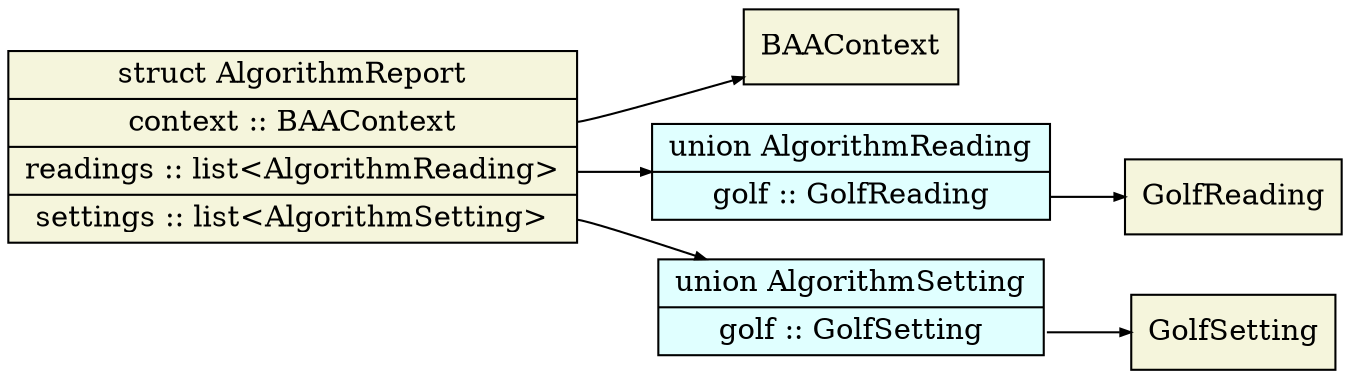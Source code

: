 digraph "algorithm" {
node [style=filled, shape=record];
edge [arrowsize=0.5];
rankdir=LR
node [fillcolor=lightcyan];
AlgorithmReading [label="union AlgorithmReading|<field_golf>golf :: GolfReading"];
node [fillcolor=lightcyan];
AlgorithmSetting [label="union AlgorithmSetting|<field_golf>golf :: GolfSetting"];
node [fillcolor=beige];
AlgorithmReport [label="struct AlgorithmReport|<field_context>context :: BAAContext|<field_readings>readings :: list\<AlgorithmReading\>|<field_settings>settings :: list\<AlgorithmSetting\>"];
AlgorithmReading:field_golf -> GolfReading
AlgorithmSetting:field_golf -> GolfSetting
AlgorithmReport:field_context -> BAAContext
AlgorithmReport:field_readings -> AlgorithmReading
AlgorithmReport:field_settings -> AlgorithmSetting
}
